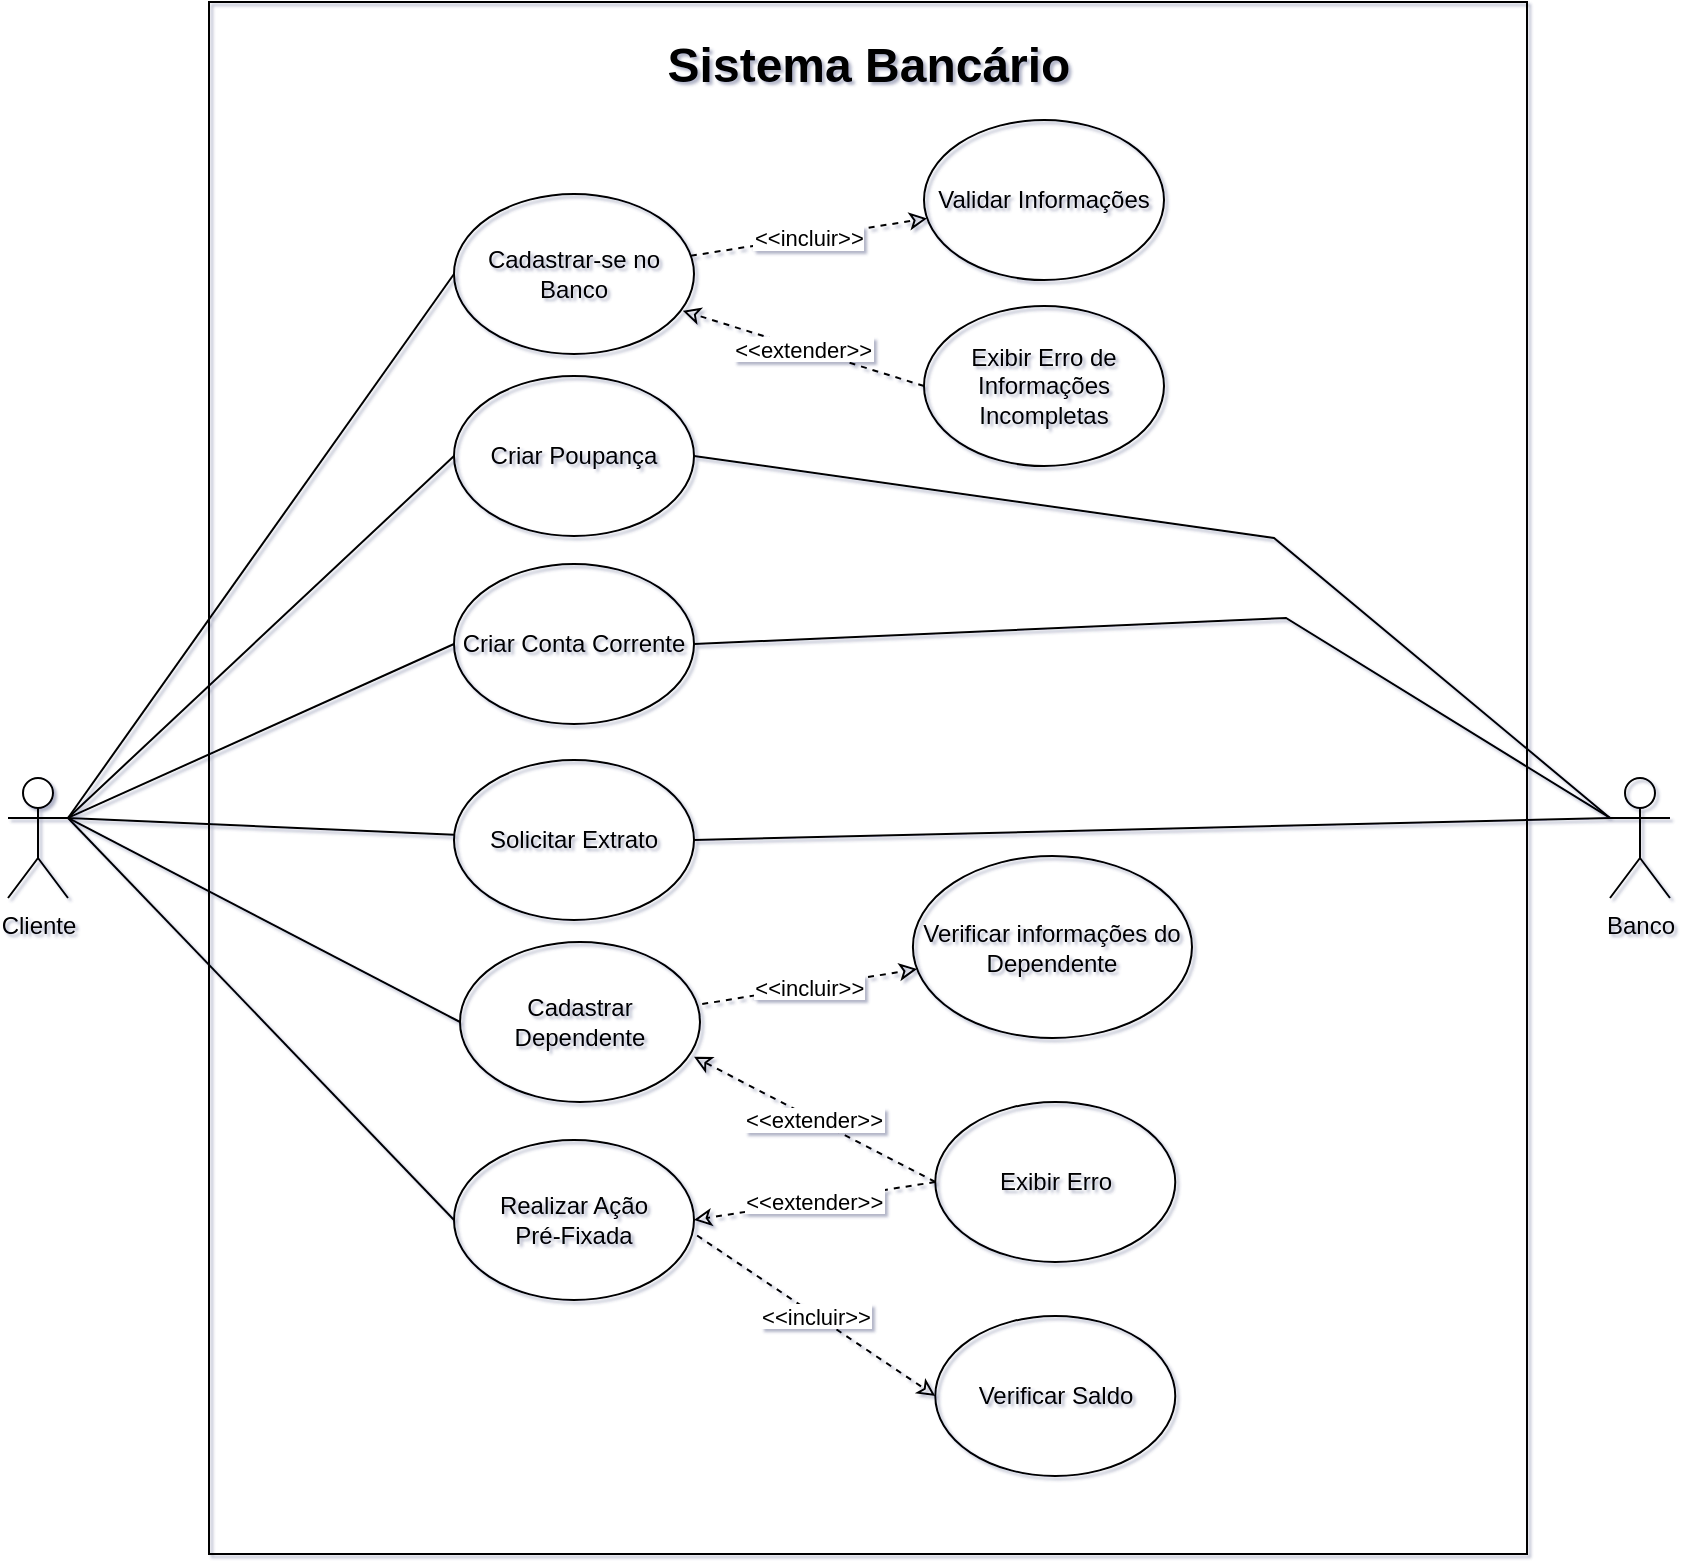 <mxfile version="14.5.3" type="device"><diagram id="A13fsDNLjdBH1ew7qV0I" name="Page-1"><mxGraphModel dx="865" dy="479" grid="0" gridSize="10" guides="1" tooltips="1" connect="1" arrows="1" fold="1" page="1" pageScale="1" pageWidth="1169" pageHeight="827" math="0" shadow="1"><root><mxCell id="0"/><mxCell id="1" parent="0"/><mxCell id="4XFPatAUWly2pgDXVjAW-7" value="" style="rounded=0;shadow=0;fillColor=none;html=1;labelBackgroundColor=none;textDirection=rtl;" vertex="1" parent="1"><mxGeometry x="255.5" y="26" width="659" height="776" as="geometry"/></mxCell><mxCell id="4XFPatAUWly2pgDXVjAW-18" style="edgeStyle=none;rounded=0;orthogonalLoop=1;jettySize=auto;html=1;exitX=1;exitY=0.333;exitDx=0;exitDy=0;exitPerimeter=0;entryX=0;entryY=0.5;entryDx=0;entryDy=0;endArrow=none;endFill=0;" edge="1" parent="1" source="4XFPatAUWly2pgDXVjAW-9" target="4XFPatAUWly2pgDXVjAW-11"><mxGeometry relative="1" as="geometry"/></mxCell><mxCell id="4XFPatAUWly2pgDXVjAW-9" value="Cliente" style="shape=umlActor;verticalLabelPosition=bottom;verticalAlign=top;html=1;outlineConnect=0;" vertex="1" parent="1"><mxGeometry x="155" y="414" width="30" height="60" as="geometry"/></mxCell><mxCell id="4XFPatAUWly2pgDXVjAW-10" value="Sistema Bancário" style="text;strokeColor=none;html=1;fontSize=24;fontStyle=1;verticalAlign=middle;align=center;shadow=0;" vertex="1" parent="1"><mxGeometry x="535" y="38" width="100" height="40" as="geometry"/></mxCell><mxCell id="4XFPatAUWly2pgDXVjAW-46" value="&lt;&lt;incluir&gt;&gt;" style="edgeStyle=none;rounded=0;orthogonalLoop=1;jettySize=auto;endArrow=classic;endFill=0;dashed=1;labelBackgroundColor=#ffffff;textDirection=rtl;align=center;labelPosition=center;verticalLabelPosition=middle;verticalAlign=middle;labelBorderColor=none;spacing=0;" edge="1" parent="1" source="4XFPatAUWly2pgDXVjAW-11" target="4XFPatAUWly2pgDXVjAW-35"><mxGeometry relative="1" as="geometry"/></mxCell><mxCell id="4XFPatAUWly2pgDXVjAW-11" value="Cadastrar-se no Banco" style="ellipse;whiteSpace=wrap;html=1;shadow=0;fillColor=none;" vertex="1" parent="1"><mxGeometry x="378" y="122" width="120" height="80" as="geometry"/></mxCell><mxCell id="4XFPatAUWly2pgDXVjAW-19" style="edgeStyle=none;rounded=0;orthogonalLoop=1;jettySize=auto;html=1;exitX=0;exitY=0.5;exitDx=0;exitDy=0;entryX=1;entryY=0.333;entryDx=0;entryDy=0;entryPerimeter=0;endArrow=none;endFill=0;" edge="1" parent="1" source="4XFPatAUWly2pgDXVjAW-12" target="4XFPatAUWly2pgDXVjAW-9"><mxGeometry relative="1" as="geometry"/></mxCell><mxCell id="4XFPatAUWly2pgDXVjAW-12" value="Criar Poupança" style="ellipse;whiteSpace=wrap;html=1;shadow=0;fillColor=none;" vertex="1" parent="1"><mxGeometry x="378" y="213" width="120" height="80" as="geometry"/></mxCell><mxCell id="4XFPatAUWly2pgDXVjAW-31" style="edgeStyle=none;rounded=0;orthogonalLoop=1;jettySize=auto;html=1;exitX=1;exitY=0.5;exitDx=0;exitDy=0;entryX=0;entryY=0.333;entryDx=0;entryDy=0;entryPerimeter=0;endArrow=none;endFill=0;" edge="1" parent="1" source="4XFPatAUWly2pgDXVjAW-13" target="4XFPatAUWly2pgDXVjAW-22"><mxGeometry relative="1" as="geometry"><Array as="points"><mxPoint x="794" y="334"/></Array></mxGeometry></mxCell><mxCell id="4XFPatAUWly2pgDXVjAW-40" style="edgeStyle=none;rounded=0;orthogonalLoop=1;jettySize=auto;html=1;exitX=0;exitY=0.5;exitDx=0;exitDy=0;entryX=1;entryY=0.333;entryDx=0;entryDy=0;entryPerimeter=0;endArrow=none;endFill=0;" edge="1" parent="1" source="4XFPatAUWly2pgDXVjAW-13" target="4XFPatAUWly2pgDXVjAW-9"><mxGeometry relative="1" as="geometry"/></mxCell><mxCell id="4XFPatAUWly2pgDXVjAW-13" value="Criar Conta Corrente" style="ellipse;whiteSpace=wrap;html=1;shadow=0;fillColor=none;" vertex="1" parent="1"><mxGeometry x="378" y="307" width="120" height="80" as="geometry"/></mxCell><mxCell id="4XFPatAUWly2pgDXVjAW-33" style="edgeStyle=none;rounded=0;orthogonalLoop=1;jettySize=auto;html=1;exitX=1;exitY=0.5;exitDx=0;exitDy=0;entryX=0;entryY=0.333;entryDx=0;entryDy=0;entryPerimeter=0;endArrow=none;endFill=0;" edge="1" parent="1" source="4XFPatAUWly2pgDXVjAW-14" target="4XFPatAUWly2pgDXVjAW-22"><mxGeometry relative="1" as="geometry"><Array as="points"/></mxGeometry></mxCell><mxCell id="4XFPatAUWly2pgDXVjAW-62" style="rounded=0;orthogonalLoop=1;jettySize=auto;html=0;entryX=1;entryY=0.333;entryDx=0;entryDy=0;entryPerimeter=0;labelBackgroundColor=#ffffff;startArrow=none;startFill=0;endArrow=none;endFill=0;strokeColor=#000000;fontColor=#000000;align=center;" edge="1" parent="1" source="4XFPatAUWly2pgDXVjAW-14" target="4XFPatAUWly2pgDXVjAW-9"><mxGeometry relative="1" as="geometry"/></mxCell><mxCell id="4XFPatAUWly2pgDXVjAW-14" value="Solicitar Extrato" style="ellipse;whiteSpace=wrap;html=1;shadow=0;fillColor=none;" vertex="1" parent="1"><mxGeometry x="378" y="405" width="120" height="80" as="geometry"/></mxCell><mxCell id="4XFPatAUWly2pgDXVjAW-63" style="edgeStyle=none;rounded=0;orthogonalLoop=1;jettySize=auto;html=0;exitX=0;exitY=0.5;exitDx=0;exitDy=0;entryX=1;entryY=0.333;entryDx=0;entryDy=0;entryPerimeter=0;labelBackgroundColor=#ffffff;startArrow=none;startFill=0;endArrow=none;endFill=0;strokeColor=#000000;fontColor=#000000;align=center;" edge="1" parent="1" source="4XFPatAUWly2pgDXVjAW-15" target="4XFPatAUWly2pgDXVjAW-9"><mxGeometry relative="1" as="geometry"/></mxCell><mxCell id="4XFPatAUWly2pgDXVjAW-15" value="Realizar Ação &lt;br&gt;Pré-Fixada" style="ellipse;whiteSpace=wrap;html=1;shadow=0;fillColor=none;" vertex="1" parent="1"><mxGeometry x="378" y="595" width="120" height="80" as="geometry"/></mxCell><mxCell id="4XFPatAUWly2pgDXVjAW-39" style="edgeStyle=none;rounded=0;orthogonalLoop=1;jettySize=auto;html=1;exitX=0;exitY=0.5;exitDx=0;exitDy=0;entryX=1;entryY=0.333;entryDx=0;entryDy=0;entryPerimeter=0;endArrow=none;endFill=0;" edge="1" parent="1" source="4XFPatAUWly2pgDXVjAW-16" target="4XFPatAUWly2pgDXVjAW-9"><mxGeometry relative="1" as="geometry"/></mxCell><mxCell id="4XFPatAUWly2pgDXVjAW-16" value="Cadastrar Dependente" style="ellipse;whiteSpace=wrap;html=1;shadow=0;fillColor=none;" vertex="1" parent="1"><mxGeometry x="381" y="496" width="120" height="80" as="geometry"/></mxCell><mxCell id="4XFPatAUWly2pgDXVjAW-30" style="edgeStyle=none;rounded=0;orthogonalLoop=1;jettySize=auto;html=1;exitX=0;exitY=0.333;exitDx=0;exitDy=0;exitPerimeter=0;entryX=1;entryY=0.5;entryDx=0;entryDy=0;endArrow=none;endFill=0;" edge="1" parent="1" source="4XFPatAUWly2pgDXVjAW-22" target="4XFPatAUWly2pgDXVjAW-12"><mxGeometry relative="1" as="geometry"><Array as="points"><mxPoint x="788" y="294"/></Array></mxGeometry></mxCell><mxCell id="4XFPatAUWly2pgDXVjAW-22" value="Banco" style="shape=umlActor;verticalLabelPosition=bottom;verticalAlign=top;html=1;outlineConnect=0;shadow=0;fillColor=none;" vertex="1" parent="1"><mxGeometry x="956" y="414" width="30" height="60" as="geometry"/></mxCell><mxCell id="4XFPatAUWly2pgDXVjAW-35" value="Validar Informações" style="ellipse;whiteSpace=wrap;html=1;shadow=0;fillColor=none;" vertex="1" parent="1"><mxGeometry x="613" y="85" width="120" height="80" as="geometry"/></mxCell><mxCell id="4XFPatAUWly2pgDXVjAW-48" value="&lt;&lt;extender&gt;&gt;" style="edgeStyle=none;rounded=0;orthogonalLoop=1;jettySize=auto;html=0;exitX=0;exitY=0.5;exitDx=0;exitDy=0;entryX=0.953;entryY=0.73;entryDx=0;entryDy=0;entryPerimeter=0;dashed=1;labelBackgroundColor=#ffffff;endArrow=classic;endFill=0;strokeColor=#000000;fontColor=#000000;align=center;labelPosition=center;verticalLabelPosition=middle;verticalAlign=middle;" edge="1" parent="1" source="4XFPatAUWly2pgDXVjAW-41" target="4XFPatAUWly2pgDXVjAW-11"><mxGeometry relative="1" as="geometry"/></mxCell><mxCell id="4XFPatAUWly2pgDXVjAW-41" value="Exibir Erro de Informações Incompletas" style="ellipse;whiteSpace=wrap;html=1;shadow=0;fillColor=none;" vertex="1" parent="1"><mxGeometry x="613" y="178" width="120" height="80" as="geometry"/></mxCell><mxCell id="4XFPatAUWly2pgDXVjAW-53" value="&lt;&lt;extender&gt;&gt;" style="edgeStyle=none;rounded=0;orthogonalLoop=1;jettySize=auto;html=0;exitX=0;exitY=0.5;exitDx=0;exitDy=0;entryX=0.953;entryY=0.73;entryDx=0;entryDy=0;entryPerimeter=0;dashed=1;labelBackgroundColor=#ffffff;endArrow=classic;endFill=0;strokeColor=#000000;fontColor=#000000;align=center;labelPosition=center;verticalLabelPosition=middle;verticalAlign=middle;" edge="1" parent="1" source="4XFPatAUWly2pgDXVjAW-54"><mxGeometry relative="1" as="geometry"><mxPoint x="498.0" y="553.4" as="targetPoint"/></mxGeometry></mxCell><mxCell id="4XFPatAUWly2pgDXVjAW-54" value="Exibir Erro" style="ellipse;whiteSpace=wrap;html=1;shadow=0;fillColor=none;" vertex="1" parent="1"><mxGeometry x="618.64" y="576" width="120" height="80" as="geometry"/></mxCell><mxCell id="4XFPatAUWly2pgDXVjAW-55" value="&lt;&lt;incluir&gt;&gt;" style="edgeStyle=none;rounded=0;orthogonalLoop=1;jettySize=auto;endArrow=classic;endFill=0;dashed=1;labelBackgroundColor=#ffffff;textDirection=rtl;align=center;labelPosition=center;verticalLabelPosition=middle;verticalAlign=middle;labelBorderColor=none;spacing=0;" edge="1" parent="1" target="4XFPatAUWly2pgDXVjAW-56"><mxGeometry relative="1" as="geometry"><mxPoint x="502.112" y="527.03" as="sourcePoint"/></mxGeometry></mxCell><mxCell id="4XFPatAUWly2pgDXVjAW-56" value="Verificar informações do Dependente" style="ellipse;whiteSpace=wrap;html=1;shadow=0;fillColor=none;" vertex="1" parent="1"><mxGeometry x="607.46" y="453" width="139.54" height="91" as="geometry"/></mxCell><mxCell id="4XFPatAUWly2pgDXVjAW-64" value="Verificar Saldo" style="ellipse;whiteSpace=wrap;html=1;shadow=0;labelBackgroundColor=none;fillColor=none;fontColor=#000000;" vertex="1" parent="1"><mxGeometry x="618.64" y="683" width="120" height="80" as="geometry"/></mxCell><mxCell id="4XFPatAUWly2pgDXVjAW-65" value="&lt;&lt;incluir&gt;&gt;" style="edgeStyle=none;rounded=0;orthogonalLoop=1;jettySize=auto;endArrow=classic;endFill=0;dashed=1;labelBackgroundColor=#ffffff;textDirection=rtl;align=center;labelPosition=center;verticalLabelPosition=middle;verticalAlign=middle;labelBorderColor=none;spacing=0;exitX=1.013;exitY=0.597;exitDx=0;exitDy=0;exitPerimeter=0;entryX=0;entryY=0.5;entryDx=0;entryDy=0;" edge="1" parent="1" source="4XFPatAUWly2pgDXVjAW-15" target="4XFPatAUWly2pgDXVjAW-64"><mxGeometry relative="1" as="geometry"><mxPoint x="471.002" y="701.76" as="sourcePoint"/><mxPoint x="577.999" y="686.002" as="targetPoint"/></mxGeometry></mxCell><mxCell id="4XFPatAUWly2pgDXVjAW-66" value="&lt;&lt;extender&gt;&gt;" style="edgeStyle=none;rounded=0;orthogonalLoop=1;jettySize=auto;html=0;exitX=0;exitY=0.5;exitDx=0;exitDy=0;entryX=1;entryY=0.5;entryDx=0;entryDy=0;dashed=1;labelBackgroundColor=#ffffff;endArrow=classic;endFill=0;strokeColor=#000000;fontColor=#000000;align=center;labelPosition=center;verticalLabelPosition=middle;verticalAlign=middle;" edge="1" parent="1" source="4XFPatAUWly2pgDXVjAW-54" target="4XFPatAUWly2pgDXVjAW-15"><mxGeometry relative="1" as="geometry"><mxPoint x="508" y="563.4" as="targetPoint"/><mxPoint x="628.64" y="626" as="sourcePoint"/></mxGeometry></mxCell></root></mxGraphModel></diagram></mxfile>